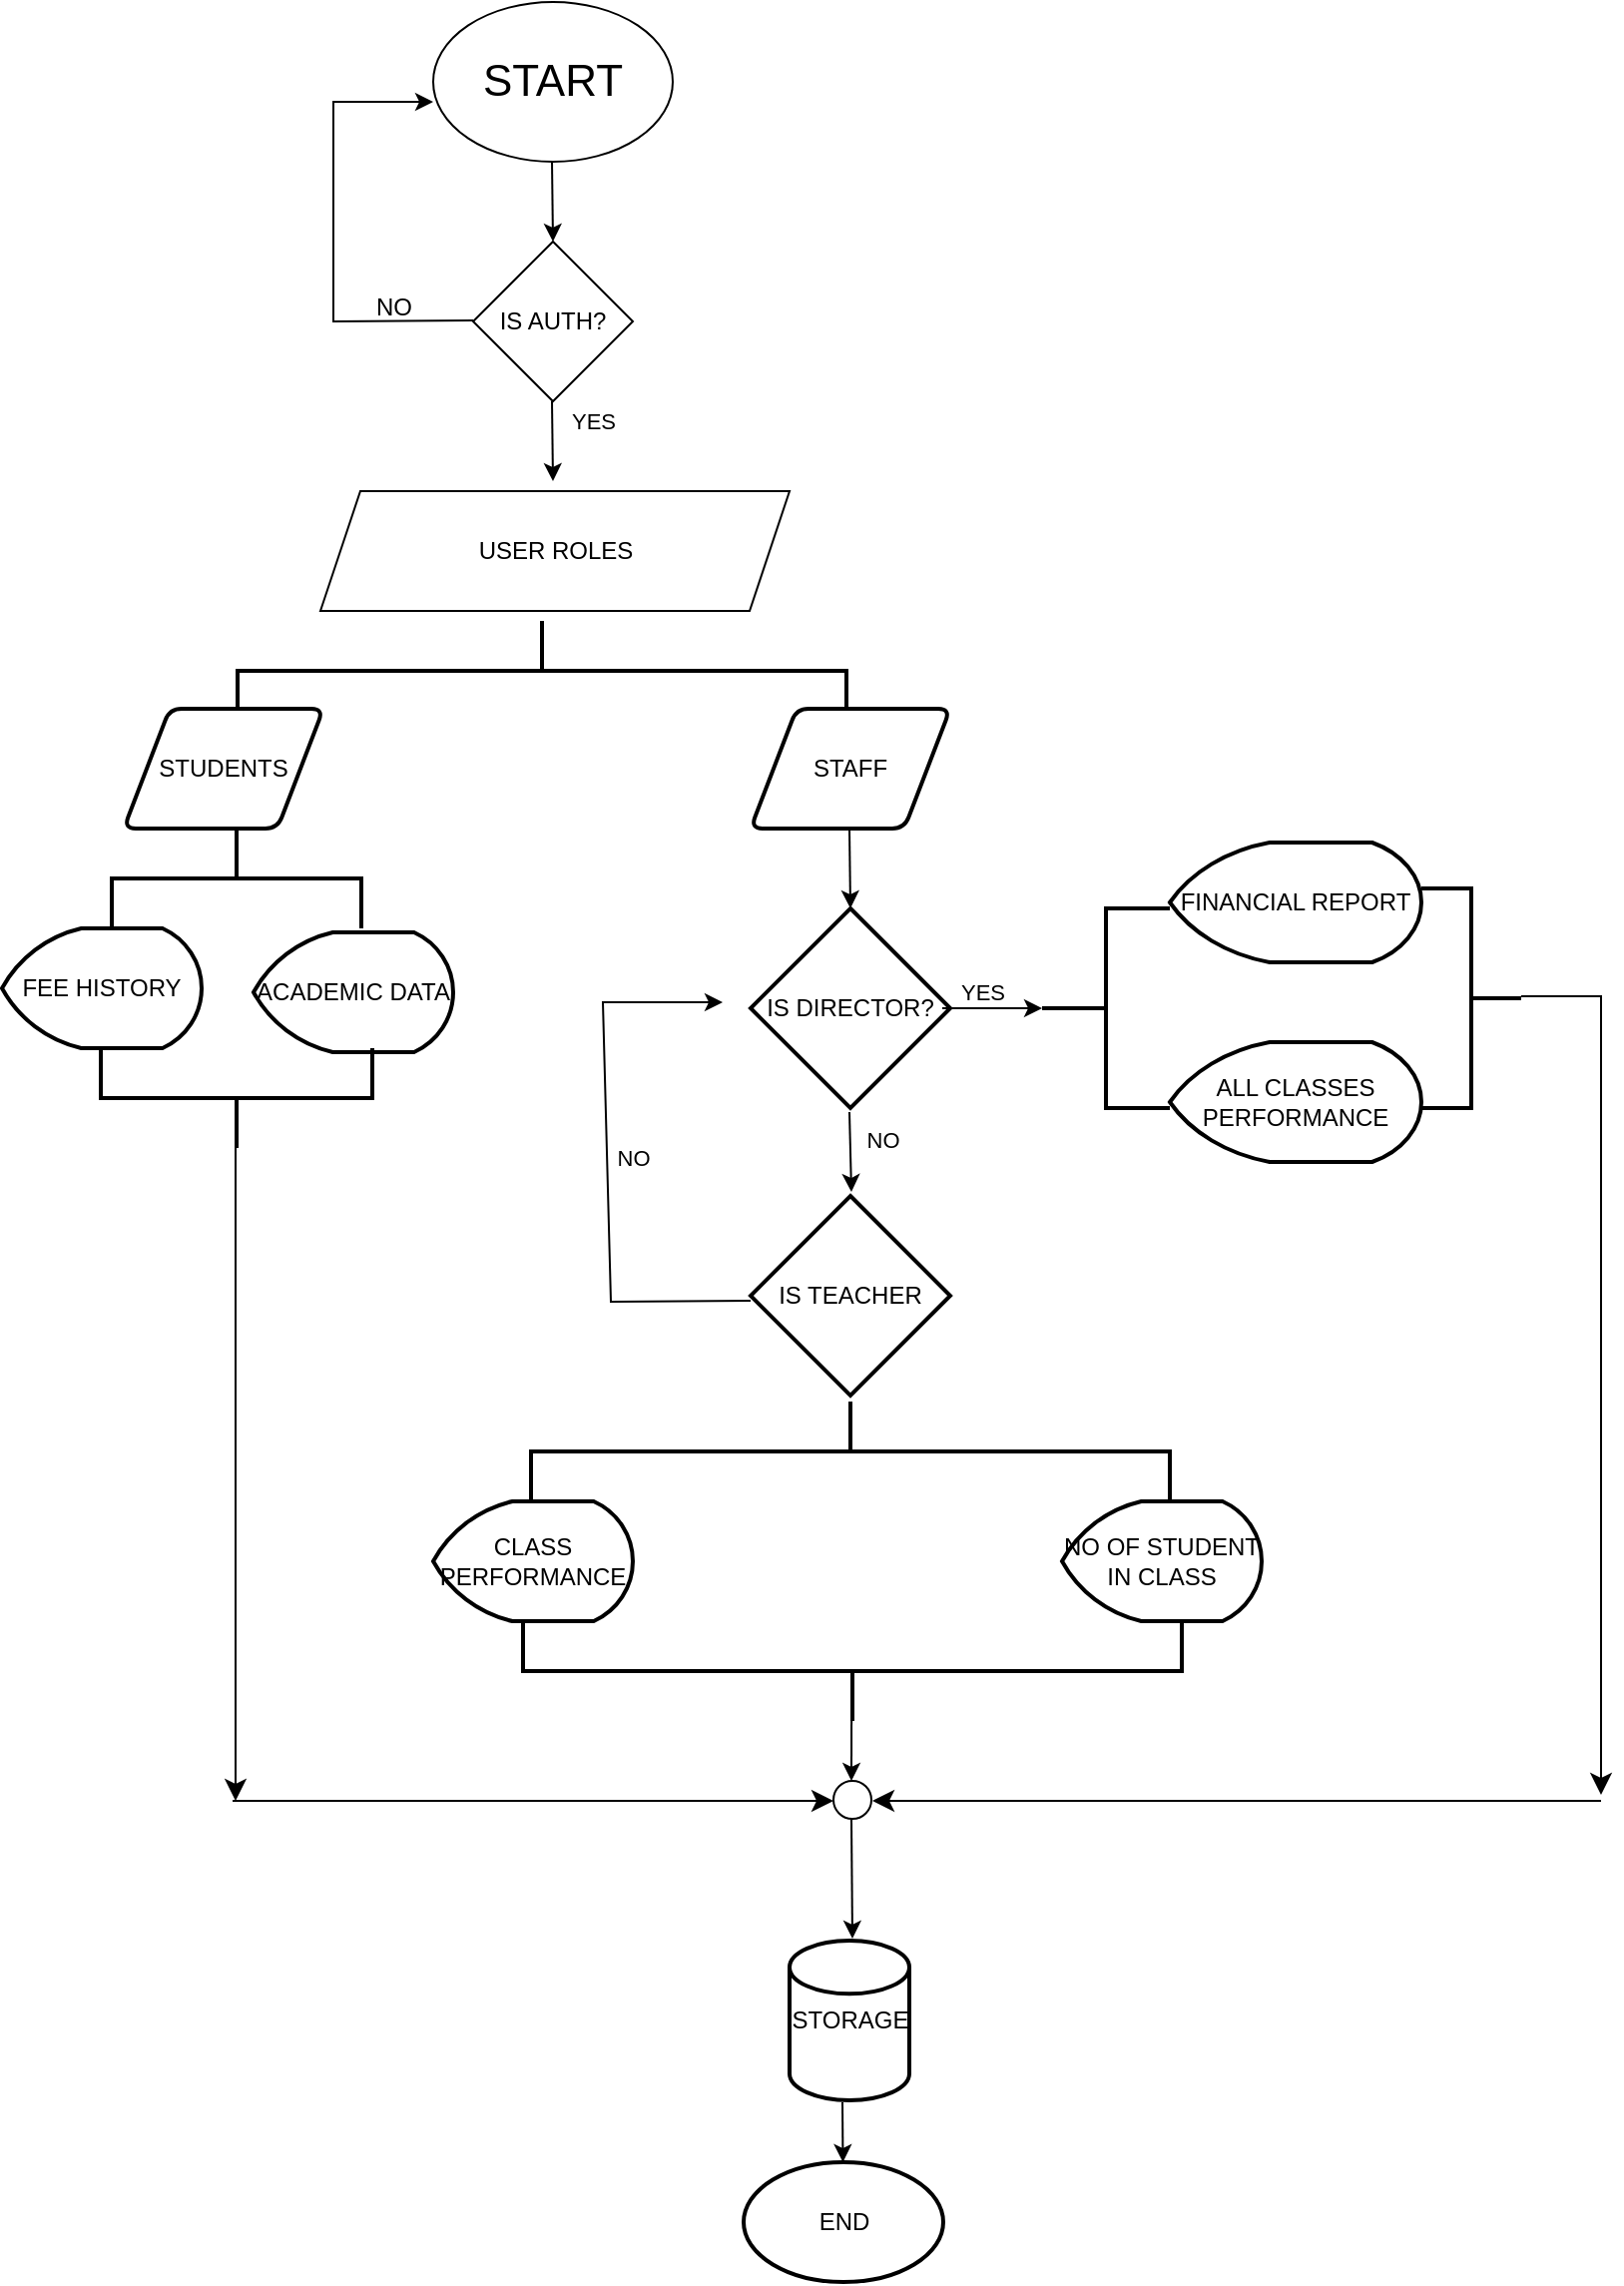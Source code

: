 <mxfile version="27.0.9">
  <diagram name="Page-1" id="wgMGFQ2TX6nurzNiX2_r">
    <mxGraphModel dx="2011" dy="1280" grid="1" gridSize="10" guides="1" tooltips="1" connect="1" arrows="1" fold="1" page="1" pageScale="1" pageWidth="850" pageHeight="1100" math="0" shadow="0">
      <root>
        <mxCell id="0" />
        <mxCell id="1" parent="0" />
        <mxCell id="0WkWeL7ofMecZhudLpak-11" value="USER ROLES" style="shape=parallelogram;perimeter=parallelogramPerimeter;whiteSpace=wrap;html=1;fixedSize=1;" parent="1" vertex="1">
          <mxGeometry x="208.5" y="264" width="235" height="60" as="geometry" />
        </mxCell>
        <mxCell id="0WkWeL7ofMecZhudLpak-13" value="" style="strokeWidth=2;html=1;shape=mxgraph.flowchart.annotation_2;align=left;labelPosition=right;pointerEvents=1;direction=south;" parent="1" vertex="1">
          <mxGeometry x="167" y="329" width="305" height="50" as="geometry" />
        </mxCell>
        <mxCell id="0WkWeL7ofMecZhudLpak-17" value="STAFF" style="shape=parallelogram;html=1;strokeWidth=2;perimeter=parallelogramPerimeter;whiteSpace=wrap;rounded=1;arcSize=12;size=0.23;" parent="1" vertex="1">
          <mxGeometry x="424" y="373" width="100" height="60" as="geometry" />
        </mxCell>
        <mxCell id="0WkWeL7ofMecZhudLpak-19" value="" style="endArrow=classic;html=1;rounded=0;" parent="1" edge="1">
          <mxGeometry width="50" height="50" relative="1" as="geometry">
            <mxPoint x="473.5" y="433" as="sourcePoint" />
            <mxPoint x="474" y="473" as="targetPoint" />
          </mxGeometry>
        </mxCell>
        <mxCell id="0WkWeL7ofMecZhudLpak-22" value="IS DIRECTOR?" style="strokeWidth=2;html=1;shape=mxgraph.flowchart.decision;whiteSpace=wrap;" parent="1" vertex="1">
          <mxGeometry x="424" y="473" width="100" height="100" as="geometry" />
        </mxCell>
        <mxCell id="0WkWeL7ofMecZhudLpak-25" value="" style="endArrow=classic;html=1;rounded=0;" parent="1" edge="1">
          <mxGeometry width="50" height="50" relative="1" as="geometry">
            <mxPoint x="473.5" y="575" as="sourcePoint" />
            <mxPoint x="474.5" y="615" as="targetPoint" />
          </mxGeometry>
        </mxCell>
        <mxCell id="0WkWeL7ofMecZhudLpak-46" value="NO" style="edgeLabel;html=1;align=center;verticalAlign=middle;resizable=0;points=[];" parent="0WkWeL7ofMecZhudLpak-25" vertex="1" connectable="0">
          <mxGeometry x="-0.296" y="3" relative="1" as="geometry">
            <mxPoint x="13" as="offset" />
          </mxGeometry>
        </mxCell>
        <mxCell id="0WkWeL7ofMecZhudLpak-32" value="IS TEACHER" style="strokeWidth=2;html=1;shape=mxgraph.flowchart.decision;whiteSpace=wrap;" parent="1" vertex="1">
          <mxGeometry x="424" y="617" width="100" height="100" as="geometry" />
        </mxCell>
        <mxCell id="0WkWeL7ofMecZhudLpak-34" value="" style="group" parent="1" vertex="1" connectable="0">
          <mxGeometry x="49" y="373" width="226" height="220" as="geometry" />
        </mxCell>
        <mxCell id="0WkWeL7ofMecZhudLpak-18" value="STUDENTS" style="shape=parallelogram;html=1;strokeWidth=2;perimeter=parallelogramPerimeter;whiteSpace=wrap;rounded=1;arcSize=12;size=0.23;" parent="0WkWeL7ofMecZhudLpak-34" vertex="1">
          <mxGeometry x="61" width="100" height="60" as="geometry" />
        </mxCell>
        <mxCell id="0WkWeL7ofMecZhudLpak-28" value="" style="strokeWidth=2;html=1;shape=mxgraph.flowchart.annotation_2;align=left;labelPosition=right;pointerEvents=1;direction=south;" parent="0WkWeL7ofMecZhudLpak-34" vertex="1">
          <mxGeometry x="55" y="60" width="125" height="50" as="geometry" />
        </mxCell>
        <mxCell id="0WkWeL7ofMecZhudLpak-29" value="FEE HISTORY" style="strokeWidth=2;html=1;shape=mxgraph.flowchart.display;whiteSpace=wrap;" parent="0WkWeL7ofMecZhudLpak-34" vertex="1">
          <mxGeometry y="110" width="100" height="60" as="geometry" />
        </mxCell>
        <mxCell id="0WkWeL7ofMecZhudLpak-30" value="ACADEMIC DATA" style="strokeWidth=2;html=1;shape=mxgraph.flowchart.display;whiteSpace=wrap;" parent="0WkWeL7ofMecZhudLpak-34" vertex="1">
          <mxGeometry x="126" y="112" width="100" height="60" as="geometry" />
        </mxCell>
        <mxCell id="0WkWeL7ofMecZhudLpak-31" value="" style="strokeWidth=2;html=1;shape=mxgraph.flowchart.annotation_2;align=left;labelPosition=right;pointerEvents=1;direction=north;" parent="0WkWeL7ofMecZhudLpak-34" vertex="1">
          <mxGeometry x="49.5" y="170" width="136" height="50" as="geometry" />
        </mxCell>
        <mxCell id="0WkWeL7ofMecZhudLpak-1" value="&lt;font style=&quot;font-size: 22px;&quot;&gt;START&lt;/font&gt;" style="ellipse;whiteSpace=wrap;html=1;fontColor=default;" parent="1" vertex="1">
          <mxGeometry x="265" y="19" width="120" height="80" as="geometry" />
        </mxCell>
        <mxCell id="0WkWeL7ofMecZhudLpak-8" value="" style="endArrow=classic;html=1;rounded=0;" parent="1" edge="1">
          <mxGeometry width="50" height="50" relative="1" as="geometry">
            <mxPoint x="324.5" y="219" as="sourcePoint" />
            <mxPoint x="325" y="259" as="targetPoint" />
          </mxGeometry>
        </mxCell>
        <mxCell id="0WkWeL7ofMecZhudLpak-10" value="YES" style="edgeLabel;html=1;align=center;verticalAlign=middle;resizable=0;points=[];" parent="0WkWeL7ofMecZhudLpak-8" vertex="1" connectable="0">
          <mxGeometry x="0.101" y="2" relative="1" as="geometry">
            <mxPoint x="18" y="-12" as="offset" />
          </mxGeometry>
        </mxCell>
        <mxCell id="0WkWeL7ofMecZhudLpak-2" value="" style="endArrow=classic;html=1;rounded=0;" parent="1" edge="1">
          <mxGeometry width="50" height="50" relative="1" as="geometry">
            <mxPoint x="324.5" y="99" as="sourcePoint" />
            <mxPoint x="325" y="139" as="targetPoint" />
          </mxGeometry>
        </mxCell>
        <mxCell id="0WkWeL7ofMecZhudLpak-3" value="IS AUTH?" style="rhombus;whiteSpace=wrap;html=1;" parent="1" vertex="1">
          <mxGeometry x="285" y="139" width="80" height="80" as="geometry" />
        </mxCell>
        <mxCell id="0WkWeL7ofMecZhudLpak-6" value="" style="endArrow=classic;html=1;rounded=0;" parent="1" edge="1">
          <mxGeometry width="50" height="50" relative="1" as="geometry">
            <mxPoint x="285" y="178.5" as="sourcePoint" />
            <mxPoint x="265" y="69" as="targetPoint" />
            <Array as="points">
              <mxPoint x="215" y="179" />
              <mxPoint x="215" y="69" />
            </Array>
          </mxGeometry>
        </mxCell>
        <mxCell id="0WkWeL7ofMecZhudLpak-9" value="NO" style="text;html=1;align=center;verticalAlign=middle;resizable=0;points=[];autosize=1;strokeColor=none;fillColor=none;" parent="1" vertex="1">
          <mxGeometry x="225" y="157" width="40" height="30" as="geometry" />
        </mxCell>
        <mxCell id="0WkWeL7ofMecZhudLpak-39" value="" style="endArrow=classic;html=1;rounded=0;" parent="1" edge="1">
          <mxGeometry width="50" height="50" relative="1" as="geometry">
            <mxPoint x="424" y="669.5" as="sourcePoint" />
            <mxPoint x="410" y="520" as="targetPoint" />
            <Array as="points">
              <mxPoint x="354" y="670" />
              <mxPoint x="350" y="520" />
            </Array>
          </mxGeometry>
        </mxCell>
        <mxCell id="0WkWeL7ofMecZhudLpak-41" value="NO" style="edgeLabel;html=1;align=center;verticalAlign=middle;resizable=0;points=[];" parent="0WkWeL7ofMecZhudLpak-39" vertex="1" connectable="0">
          <mxGeometry x="0.014" relative="1" as="geometry">
            <mxPoint x="13" as="offset" />
          </mxGeometry>
        </mxCell>
        <mxCell id="0WkWeL7ofMecZhudLpak-44" value="ALL CLASSES PERFORMANCE" style="strokeWidth=2;html=1;shape=mxgraph.flowchart.display;whiteSpace=wrap;" parent="1" vertex="1">
          <mxGeometry x="634" y="540" width="126" height="60" as="geometry" />
        </mxCell>
        <mxCell id="0WkWeL7ofMecZhudLpak-42" value="" style="strokeWidth=2;html=1;shape=mxgraph.flowchart.annotation_2;align=left;labelPosition=right;pointerEvents=1;" parent="1" vertex="1">
          <mxGeometry x="570" y="473" width="64" height="100" as="geometry" />
        </mxCell>
        <mxCell id="0WkWeL7ofMecZhudLpak-43" value="FINANCIAL REPORT" style="strokeWidth=2;html=1;shape=mxgraph.flowchart.display;whiteSpace=wrap;" parent="1" vertex="1">
          <mxGeometry x="634" y="440" width="126" height="60" as="geometry" />
        </mxCell>
        <mxCell id="0WkWeL7ofMecZhudLpak-45" value="" style="strokeWidth=2;html=1;shape=mxgraph.flowchart.annotation_2;align=left;labelPosition=right;pointerEvents=1;direction=south;" parent="1" vertex="1">
          <mxGeometry x="314" y="720" width="320" height="50" as="geometry" />
        </mxCell>
        <mxCell id="0WkWeL7ofMecZhudLpak-47" value="" style="endArrow=classic;html=1;rounded=0;entryX=0;entryY=0.5;entryDx=0;entryDy=0;entryPerimeter=0;" parent="1" target="0WkWeL7ofMecZhudLpak-42" edge="1">
          <mxGeometry width="50" height="50" relative="1" as="geometry">
            <mxPoint x="520" y="523" as="sourcePoint" />
            <mxPoint x="580" y="522.5" as="targetPoint" />
          </mxGeometry>
        </mxCell>
        <mxCell id="0WkWeL7ofMecZhudLpak-48" value="YES" style="edgeLabel;html=1;align=center;verticalAlign=middle;resizable=0;points=[];" parent="0WkWeL7ofMecZhudLpak-47" vertex="1" connectable="0">
          <mxGeometry x="-0.4" y="1" relative="1" as="geometry">
            <mxPoint x="5" y="-7" as="offset" />
          </mxGeometry>
        </mxCell>
        <mxCell id="0WkWeL7ofMecZhudLpak-49" value="CLASS PERFORMANCE" style="strokeWidth=2;html=1;shape=mxgraph.flowchart.display;whiteSpace=wrap;" parent="1" vertex="1">
          <mxGeometry x="265" y="770" width="100" height="60" as="geometry" />
        </mxCell>
        <mxCell id="0WkWeL7ofMecZhudLpak-50" value="NO OF STUDENT IN CLASS" style="strokeWidth=2;html=1;shape=mxgraph.flowchart.display;whiteSpace=wrap;" parent="1" vertex="1">
          <mxGeometry x="580" y="770" width="100" height="60" as="geometry" />
        </mxCell>
        <mxCell id="0WkWeL7ofMecZhudLpak-51" value="" style="strokeWidth=2;html=1;shape=mxgraph.flowchart.annotation_2;align=left;labelPosition=right;pointerEvents=1;direction=west;" parent="1" vertex="1">
          <mxGeometry x="760" y="463" width="50" height="110" as="geometry" />
        </mxCell>
        <mxCell id="0WkWeL7ofMecZhudLpak-53" value="" style="strokeWidth=2;html=1;shape=mxgraph.flowchart.annotation_2;align=left;labelPosition=right;pointerEvents=1;direction=north;" parent="1" vertex="1">
          <mxGeometry x="310" y="830" width="330" height="50" as="geometry" />
        </mxCell>
        <mxCell id="0WkWeL7ofMecZhudLpak-55" value="" style="edgeStyle=segmentEdgeStyle;endArrow=classic;html=1;curved=0;rounded=0;endSize=8;startSize=8;" parent="1" edge="1">
          <mxGeometry width="50" height="50" relative="1" as="geometry">
            <mxPoint x="810" y="517" as="sourcePoint" />
            <mxPoint x="850" y="917" as="targetPoint" />
          </mxGeometry>
        </mxCell>
        <mxCell id="0WkWeL7ofMecZhudLpak-57" value="" style="edgeStyle=segmentEdgeStyle;endArrow=classic;html=1;curved=0;rounded=0;endSize=8;startSize=8;" parent="1" edge="1">
          <mxGeometry width="50" height="50" relative="1" as="geometry">
            <mxPoint x="850" y="920" as="sourcePoint" />
            <mxPoint x="485" y="920" as="targetPoint" />
          </mxGeometry>
        </mxCell>
        <mxCell id="0WkWeL7ofMecZhudLpak-58" value="" style="edgeStyle=segmentEdgeStyle;endArrow=classic;html=1;curved=0;rounded=0;endSize=8;startSize=8;" parent="1" edge="1">
          <mxGeometry width="50" height="50" relative="1" as="geometry">
            <mxPoint x="166" y="592" as="sourcePoint" />
            <mxPoint x="166" y="920" as="targetPoint" />
          </mxGeometry>
        </mxCell>
        <mxCell id="0WkWeL7ofMecZhudLpak-59" value="" style="edgeStyle=segmentEdgeStyle;endArrow=classic;html=1;curved=0;rounded=0;endSize=8;startSize=8;entryX=0;entryY=0.5;entryDx=0;entryDy=0;" parent="1" target="0WkWeL7ofMecZhudLpak-61" edge="1">
          <mxGeometry width="50" height="50" relative="1" as="geometry">
            <mxPoint x="164.5" y="920" as="sourcePoint" />
            <mxPoint x="440" y="920" as="targetPoint" />
          </mxGeometry>
        </mxCell>
        <mxCell id="0WkWeL7ofMecZhudLpak-60" value="" style="endArrow=classic;html=1;rounded=0;" parent="1" edge="1">
          <mxGeometry width="50" height="50" relative="1" as="geometry">
            <mxPoint x="474.59" y="860" as="sourcePoint" />
            <mxPoint x="474.499" y="910" as="targetPoint" />
          </mxGeometry>
        </mxCell>
        <mxCell id="0WkWeL7ofMecZhudLpak-61" value="" style="ellipse;whiteSpace=wrap;html=1;aspect=fixed;" parent="1" vertex="1">
          <mxGeometry x="465.5" y="910" width="19" height="19" as="geometry" />
        </mxCell>
        <mxCell id="0WkWeL7ofMecZhudLpak-62" value="" style="endArrow=classic;html=1;rounded=0;" parent="1" edge="1">
          <mxGeometry width="50" height="50" relative="1" as="geometry">
            <mxPoint x="474.5" y="929" as="sourcePoint" />
            <mxPoint x="475" y="989" as="targetPoint" />
          </mxGeometry>
        </mxCell>
        <mxCell id="0WkWeL7ofMecZhudLpak-65" value="STORAGE" style="strokeWidth=2;html=1;shape=mxgraph.flowchart.database;whiteSpace=wrap;" parent="1" vertex="1">
          <mxGeometry x="443.5" y="990" width="60" height="80" as="geometry" />
        </mxCell>
        <mxCell id="0WkWeL7ofMecZhudLpak-66" value="" style="endArrow=classic;html=1;rounded=0;" parent="1" target="0WkWeL7ofMecZhudLpak-67" edge="1">
          <mxGeometry width="50" height="50" relative="1" as="geometry">
            <mxPoint x="470" y="1071" as="sourcePoint" />
            <mxPoint x="470.5" y="1131" as="targetPoint" />
          </mxGeometry>
        </mxCell>
        <mxCell id="0WkWeL7ofMecZhudLpak-67" value="END" style="strokeWidth=2;html=1;shape=mxgraph.flowchart.start_1;whiteSpace=wrap;" parent="1" vertex="1">
          <mxGeometry x="420.5" y="1101" width="100" height="60" as="geometry" />
        </mxCell>
      </root>
    </mxGraphModel>
  </diagram>
</mxfile>
